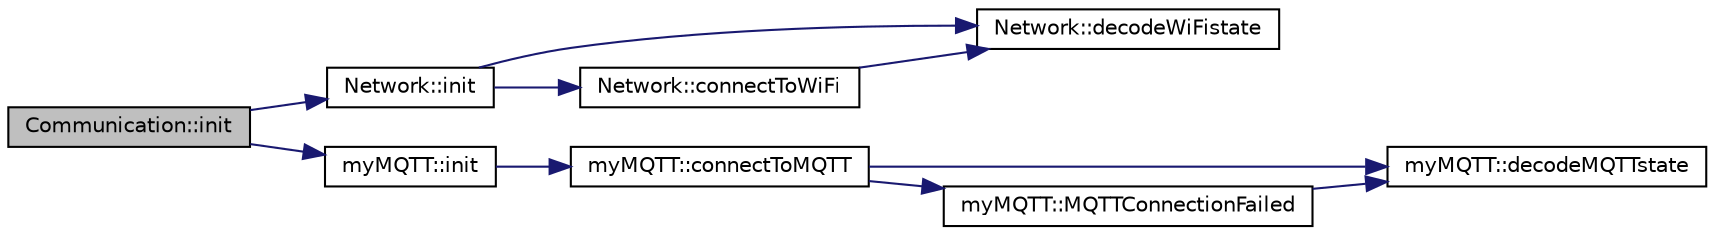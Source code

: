 digraph "Communication::init"
{
 // LATEX_PDF_SIZE
  edge [fontname="Helvetica",fontsize="10",labelfontname="Helvetica",labelfontsize="10"];
  node [fontname="Helvetica",fontsize="10",shape=record];
  rankdir="LR";
  Node16 [label="Communication::init",height=0.2,width=0.4,color="black", fillcolor="grey75", style="filled", fontcolor="black",tooltip="Initializes the Hard- and Software for WLAN and MQTT-Connection."];
  Node16 -> Node17 [color="midnightblue",fontsize="10",style="solid",fontname="Helvetica"];
  Node17 [label="Network::init",height=0.2,width=0.4,color="black", fillcolor="white", style="filled",URL="$class_network.html#a92193e6fe7a1dc2c7a42d9c9cfed81ed",tooltip="Intitialize WLan-Hardware."];
  Node17 -> Node18 [color="midnightblue",fontsize="10",style="solid",fontname="Helvetica"];
  Node18 [label="Network::decodeWiFistate",height=0.2,width=0.4,color="black", fillcolor="white", style="filled",URL="$class_network.html#a31ebd477ecb0f08f85b7fa52b9f2bb7a",tooltip="Decodes the Error Values from Wifi status() and returns a description."];
  Node17 -> Node19 [color="midnightblue",fontsize="10",style="solid",fontname="Helvetica"];
  Node19 [label="Network::connectToWiFi",height=0.2,width=0.4,color="black", fillcolor="white", style="filled",URL="$class_network.html#ad7fff536b31740411da0e7c8f281eda9",tooltip="Connects to a WiFi with the given Credential."];
  Node19 -> Node18 [color="midnightblue",fontsize="10",style="solid",fontname="Helvetica"];
  Node16 -> Node20 [color="midnightblue",fontsize="10",style="solid",fontname="Helvetica"];
  Node20 [label="myMQTT::init",height=0.2,width=0.4,color="black", fillcolor="white", style="filled",URL="$classmy_m_q_t_t.html#a5f19e4308e3dc2d748291d3ca1cd9228",tooltip=" "];
  Node20 -> Node21 [color="midnightblue",fontsize="10",style="solid",fontname="Helvetica"];
  Node21 [label="myMQTT::connectToMQTT",height=0.2,width=0.4,color="black", fillcolor="white", style="filled",URL="$classmy_m_q_t_t.html#a6d495c08a06513954b95d961f0595959",tooltip="Connects to the MQTT-server."];
  Node21 -> Node22 [color="midnightblue",fontsize="10",style="solid",fontname="Helvetica"];
  Node22 [label="myMQTT::decodeMQTTstate",height=0.2,width=0.4,color="black", fillcolor="white", style="filled",URL="$classmy_m_q_t_t.html#ae4372969b093a2487479005ccb398cbc",tooltip="Decodes the Error Values from MQTT state() and returns a description."];
  Node21 -> Node23 [color="midnightblue",fontsize="10",style="solid",fontname="Helvetica"];
  Node23 [label="myMQTT::MQTTConnectionFailed",height=0.2,width=0.4,color="black", fillcolor="white", style="filled",URL="$classmy_m_q_t_t.html#a260a10a835dc83e7268bc901c5a45a00",tooltip="Writes Error-Message about MQTT connection."];
  Node23 -> Node22 [color="midnightblue",fontsize="10",style="solid",fontname="Helvetica"];
}
